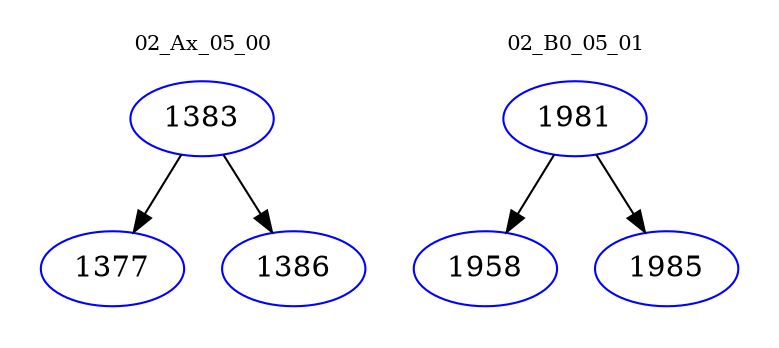 digraph{
subgraph cluster_0 {
color = white
label = "02_Ax_05_00";
fontsize=10;
T0_1383 [label="1383", color="blue"]
T0_1383 -> T0_1377 [color="black"]
T0_1377 [label="1377", color="blue"]
T0_1383 -> T0_1386 [color="black"]
T0_1386 [label="1386", color="blue"]
}
subgraph cluster_1 {
color = white
label = "02_B0_05_01";
fontsize=10;
T1_1981 [label="1981", color="blue"]
T1_1981 -> T1_1958 [color="black"]
T1_1958 [label="1958", color="blue"]
T1_1981 -> T1_1985 [color="black"]
T1_1985 [label="1985", color="blue"]
}
}
